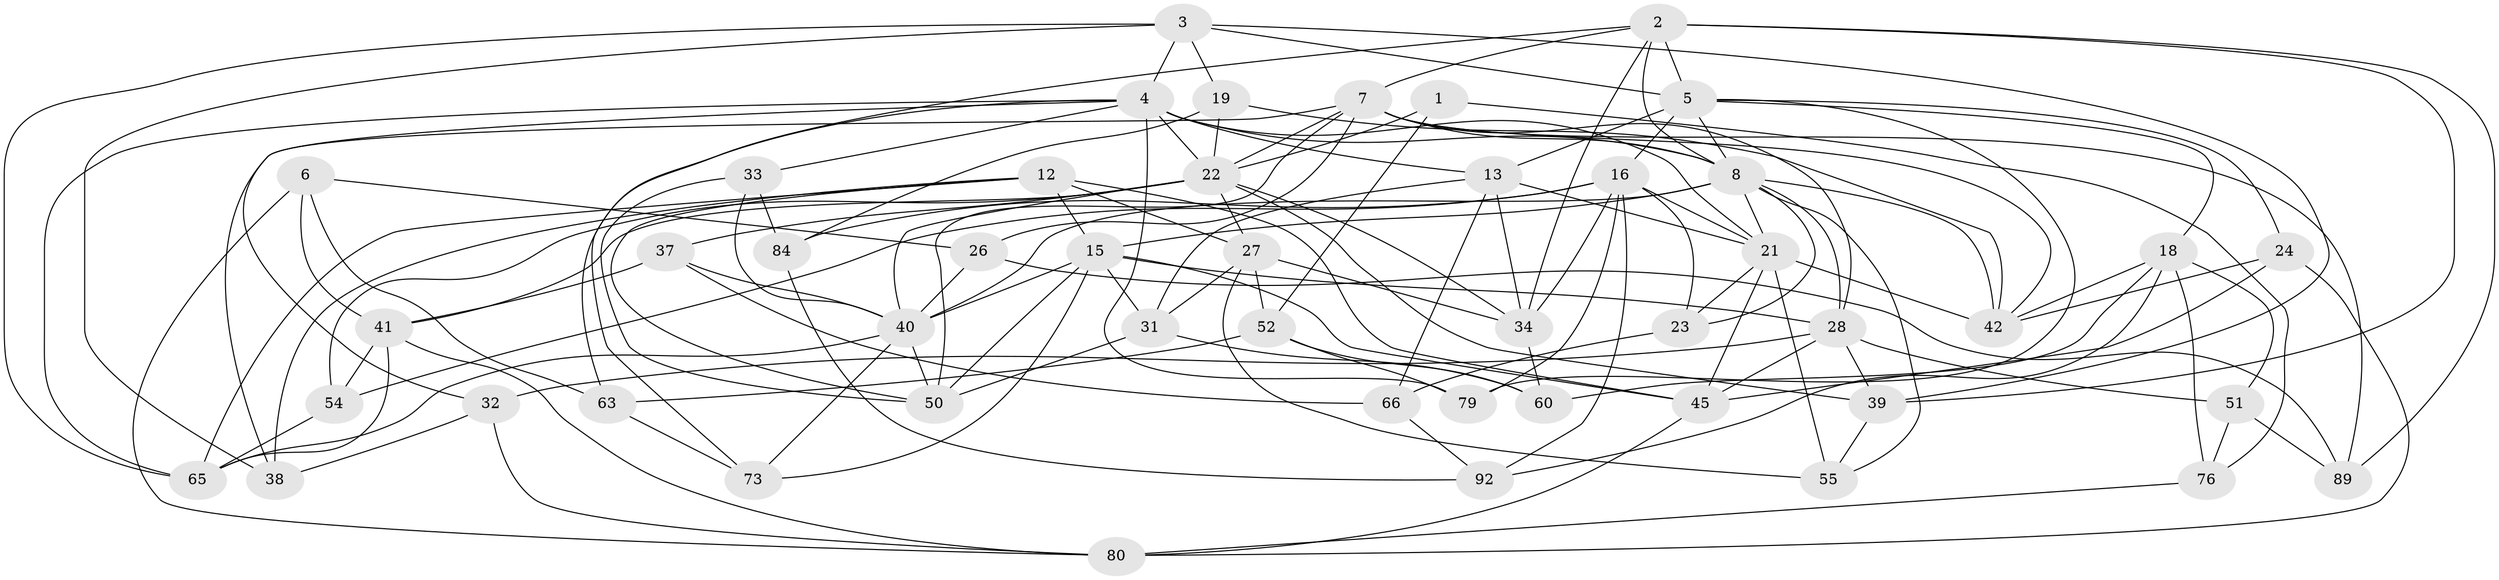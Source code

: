 // original degree distribution, {4: 1.0}
// Generated by graph-tools (version 1.1) at 2025/16/03/09/25 04:16:35]
// undirected, 48 vertices, 135 edges
graph export_dot {
graph [start="1"]
  node [color=gray90,style=filled];
  1;
  2 [super="+11+25"];
  3 [super="+94"];
  4 [super="+43+57"];
  5 [super="+10"];
  6;
  7 [super="+14"];
  8 [super="+53+9+17"];
  12 [super="+95"];
  13 [super="+82+75"];
  15 [super="+20+46"];
  16 [super="+62"];
  18 [super="+67"];
  19;
  21 [super="+29"];
  22 [super="+30+58+49"];
  23;
  24;
  26;
  27 [super="+48"];
  28 [super="+70+93"];
  31 [super="+81"];
  32;
  33;
  34 [super="+35"];
  37;
  38;
  39 [super="+71+59"];
  40 [super="+77+87+91"];
  41 [super="+72"];
  42 [super="+44"];
  45 [super="+85"];
  50 [super="+86"];
  51;
  52 [super="+68"];
  54;
  55;
  60;
  63;
  65 [super="+78"];
  66;
  73;
  76;
  79;
  80 [super="+90"];
  84;
  89;
  92;
  1 -- 52 [weight=2];
  1 -- 76;
  1 -- 22;
  2 -- 89;
  2 -- 73;
  2 -- 39 [weight=2];
  2 -- 8;
  2 -- 34;
  2 -- 7;
  2 -- 5;
  3 -- 5;
  3 -- 65;
  3 -- 19;
  3 -- 38;
  3 -- 4;
  3 -- 39;
  4 -- 63;
  4 -- 32;
  4 -- 79;
  4 -- 21;
  4 -- 33;
  4 -- 65;
  4 -- 8;
  4 -- 13;
  4 -- 22;
  5 -- 18;
  5 -- 8;
  5 -- 16;
  5 -- 24;
  5 -- 13 [weight=3];
  5 -- 79;
  6 -- 63;
  6 -- 26;
  6 -- 80;
  6 -- 41;
  7 -- 26;
  7 -- 38;
  7 -- 89;
  7 -- 28;
  7 -- 8 [weight=2];
  7 -- 42;
  7 -- 22;
  7 -- 50;
  8 -- 55;
  8 -- 42;
  8 -- 28;
  8 -- 15;
  8 -- 40;
  8 -- 23;
  8 -- 21;
  12 -- 65;
  12 -- 50;
  12 -- 38;
  12 -- 15;
  12 -- 27;
  12 -- 45;
  13 -- 31;
  13 -- 66;
  13 -- 21;
  13 -- 34;
  15 -- 31 [weight=2];
  15 -- 40 [weight=2];
  15 -- 28;
  15 -- 73;
  15 -- 45;
  15 -- 50;
  16 -- 23;
  16 -- 92;
  16 -- 34;
  16 -- 84;
  16 -- 21;
  16 -- 54;
  16 -- 79;
  18 -- 60;
  18 -- 92;
  18 -- 51;
  18 -- 42;
  18 -- 76;
  19 -- 84;
  19 -- 42;
  19 -- 22;
  21 -- 55;
  21 -- 45;
  21 -- 42;
  21 -- 23;
  22 -- 54;
  22 -- 37;
  22 -- 39 [weight=2];
  22 -- 27;
  22 -- 41;
  22 -- 34;
  22 -- 40;
  23 -- 66;
  24 -- 42;
  24 -- 80;
  24 -- 45;
  26 -- 89;
  26 -- 40;
  27 -- 34;
  27 -- 31;
  27 -- 52;
  27 -- 55;
  28 -- 51;
  28 -- 32;
  28 -- 45;
  28 -- 39 [weight=2];
  31 -- 60;
  31 -- 50;
  32 -- 38;
  32 -- 80;
  33 -- 50;
  33 -- 84;
  33 -- 40;
  34 -- 60;
  37 -- 66;
  37 -- 40;
  37 -- 41;
  39 -- 55;
  40 -- 50;
  40 -- 73;
  40 -- 65;
  41 -- 80;
  41 -- 54;
  41 -- 65;
  45 -- 80;
  51 -- 89;
  51 -- 76;
  52 -- 79;
  52 -- 60;
  52 -- 63;
  54 -- 65;
  63 -- 73;
  66 -- 92;
  76 -- 80;
  84 -- 92;
}
